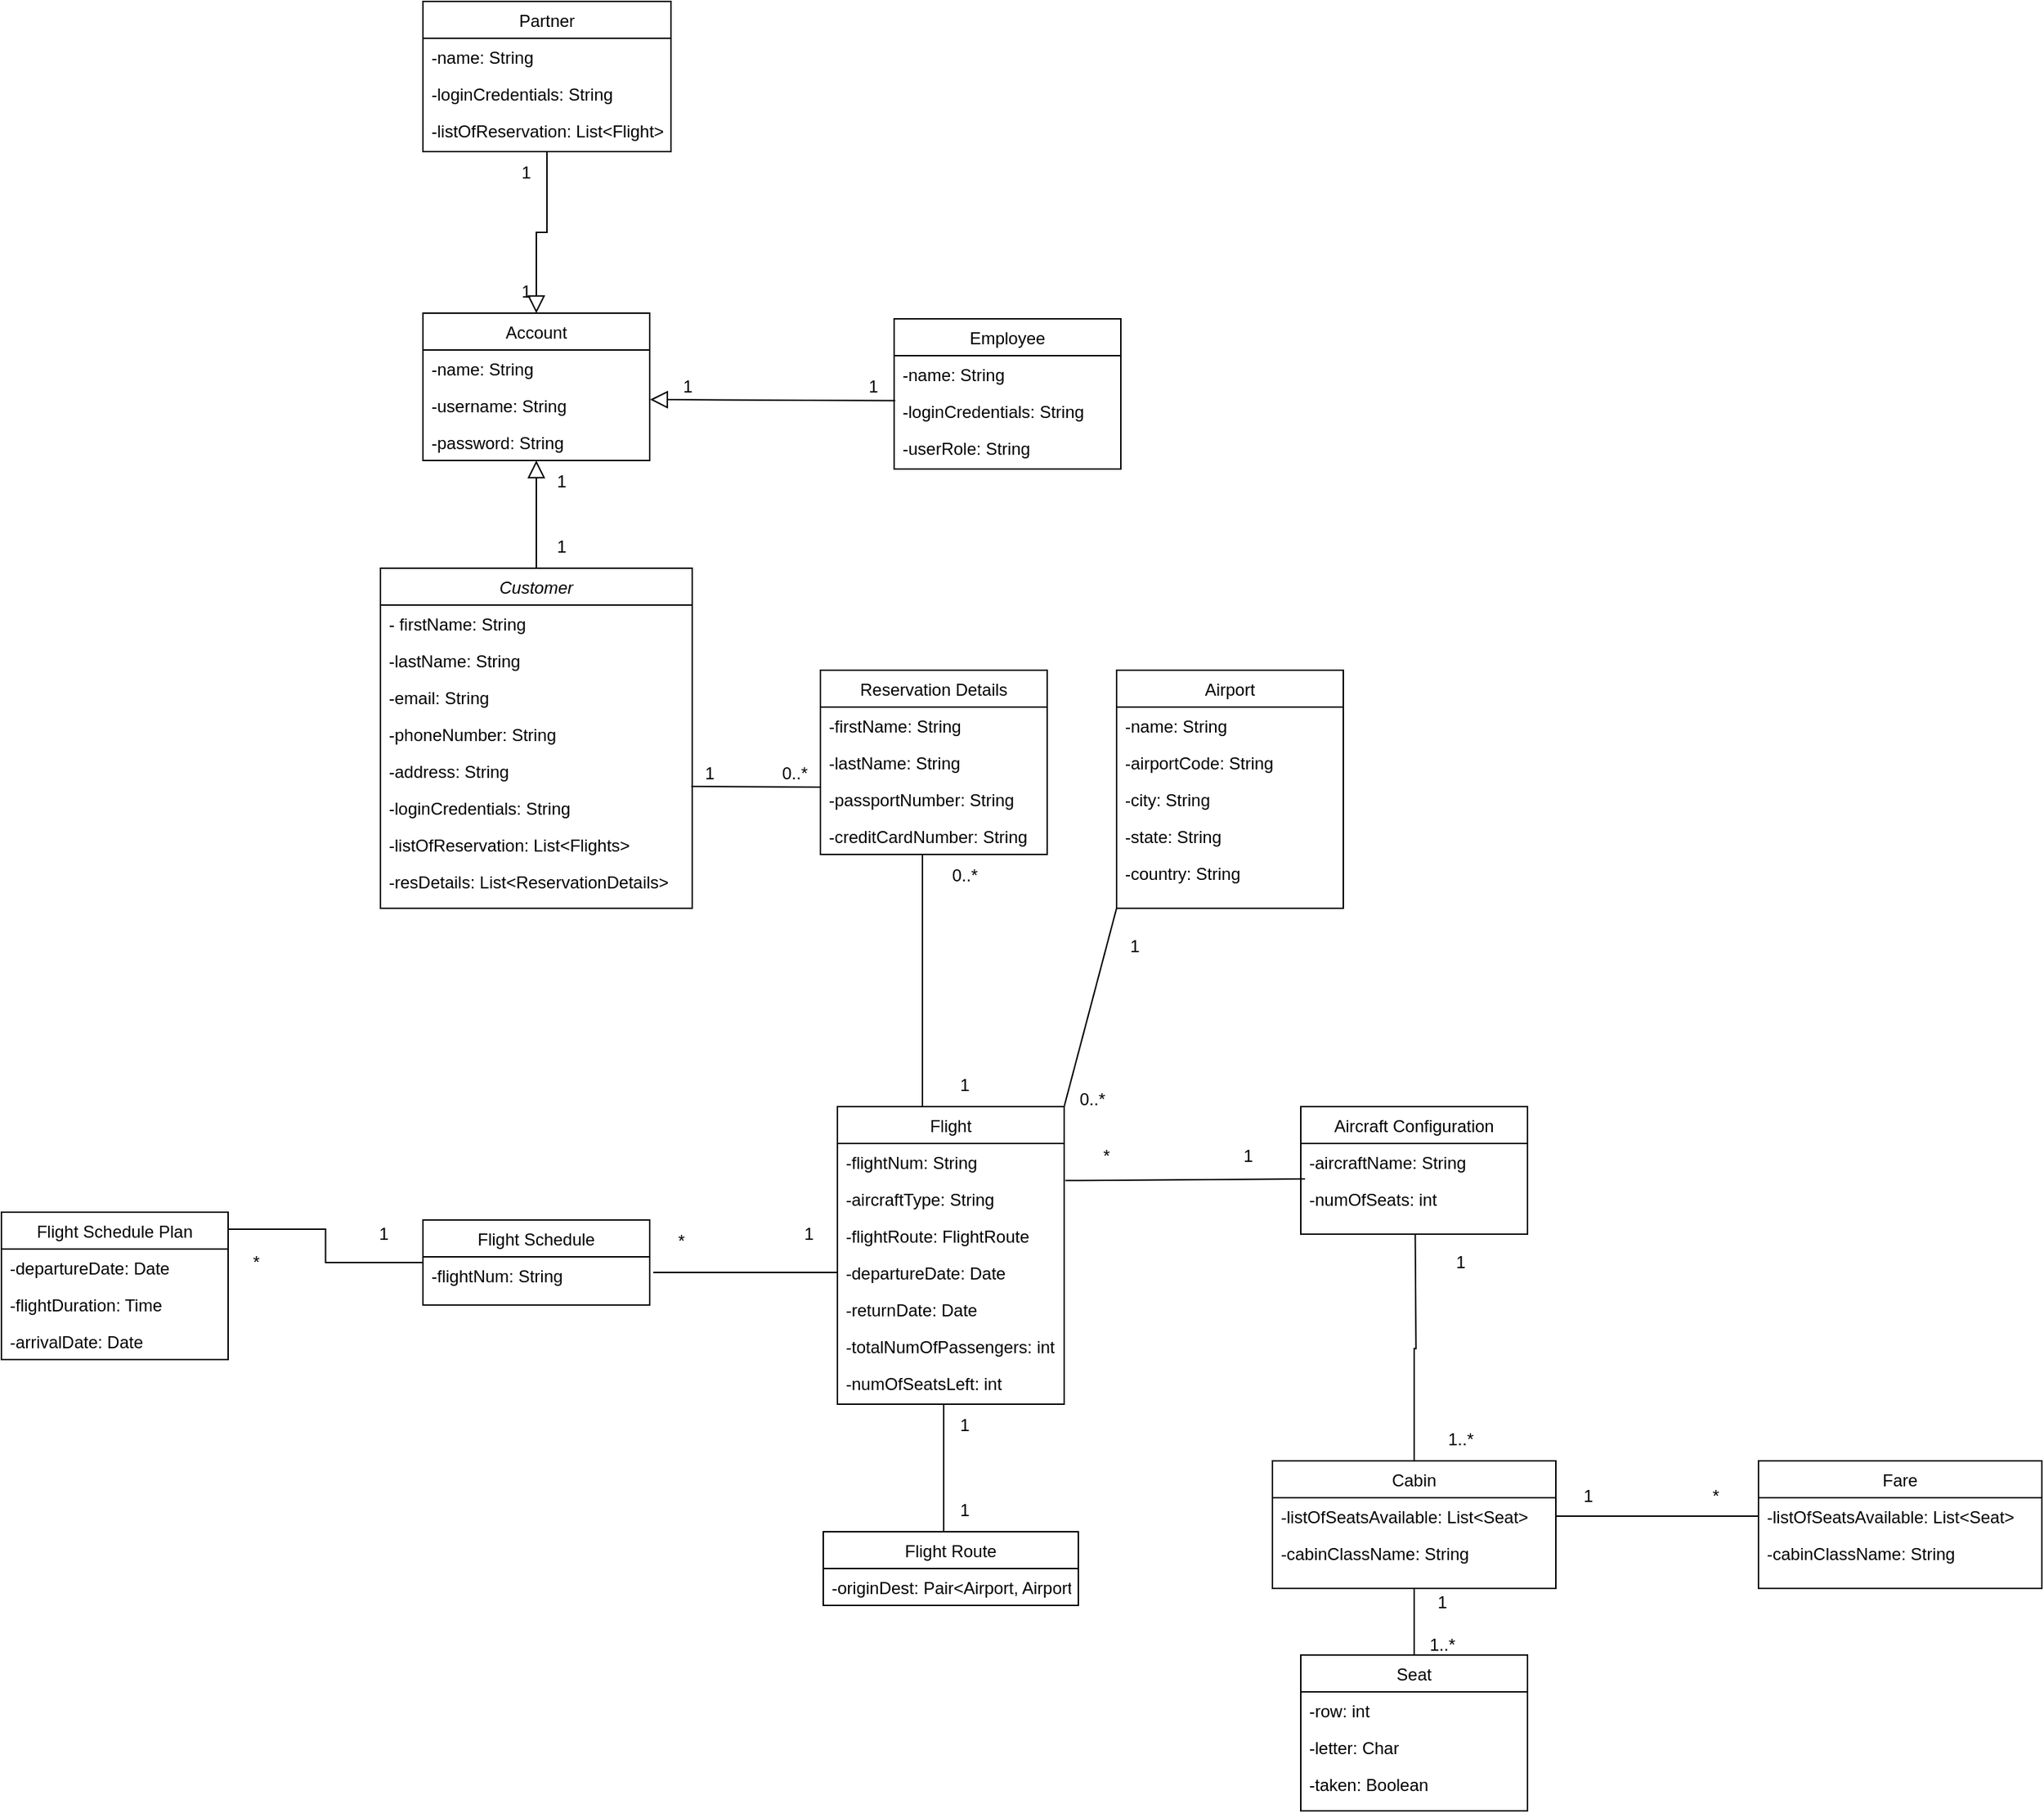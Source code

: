 <mxfile version="22.0.8" type="github">
  <diagram id="C5RBs43oDa-KdzZeNtuy" name="Page-1">
    <mxGraphModel dx="2312" dy="2064" grid="1" gridSize="10" guides="1" tooltips="1" connect="1" arrows="1" fold="1" page="1" pageScale="1" pageWidth="827" pageHeight="1169" math="0" shadow="0">
      <root>
        <mxCell id="WIyWlLk6GJQsqaUBKTNV-0" />
        <mxCell id="WIyWlLk6GJQsqaUBKTNV-1" parent="WIyWlLk6GJQsqaUBKTNV-0" />
        <mxCell id="0N_LeVZSWV3AMLVlqRJy-85" value="Customer&#xa;" style="swimlane;fontStyle=2;align=center;verticalAlign=top;childLayout=stackLayout;horizontal=1;startSize=26;horizontalStack=0;resizeParent=1;resizeLast=0;collapsible=1;marginBottom=0;rounded=0;shadow=0;strokeWidth=1;" vertex="1" parent="WIyWlLk6GJQsqaUBKTNV-1">
          <mxGeometry x="197.5" y="100" width="220" height="240" as="geometry">
            <mxRectangle x="220" y="70" width="160" height="70" as="alternateBounds" />
          </mxGeometry>
        </mxCell>
        <mxCell id="0N_LeVZSWV3AMLVlqRJy-86" value="- firstName: String" style="text;align=left;verticalAlign=top;spacingLeft=4;spacingRight=4;overflow=hidden;rotatable=0;points=[[0,0.5],[1,0.5]];portConstraint=eastwest;" vertex="1" parent="0N_LeVZSWV3AMLVlqRJy-85">
          <mxGeometry y="26" width="220" height="26" as="geometry" />
        </mxCell>
        <mxCell id="0N_LeVZSWV3AMLVlqRJy-87" value="-lastName: String" style="text;align=left;verticalAlign=top;spacingLeft=4;spacingRight=4;overflow=hidden;rotatable=0;points=[[0,0.5],[1,0.5]];portConstraint=eastwest;rounded=0;shadow=0;html=0;" vertex="1" parent="0N_LeVZSWV3AMLVlqRJy-85">
          <mxGeometry y="52" width="220" height="26" as="geometry" />
        </mxCell>
        <mxCell id="0N_LeVZSWV3AMLVlqRJy-88" value="-email: String" style="text;align=left;verticalAlign=top;spacingLeft=4;spacingRight=4;overflow=hidden;rotatable=0;points=[[0,0.5],[1,0.5]];portConstraint=eastwest;rounded=0;shadow=0;html=0;" vertex="1" parent="0N_LeVZSWV3AMLVlqRJy-85">
          <mxGeometry y="78" width="220" height="26" as="geometry" />
        </mxCell>
        <mxCell id="0N_LeVZSWV3AMLVlqRJy-89" value="-phoneNumber: String" style="text;align=left;verticalAlign=top;spacingLeft=4;spacingRight=4;overflow=hidden;rotatable=0;points=[[0,0.5],[1,0.5]];portConstraint=eastwest;rounded=0;shadow=0;html=0;" vertex="1" parent="0N_LeVZSWV3AMLVlqRJy-85">
          <mxGeometry y="104" width="220" height="26" as="geometry" />
        </mxCell>
        <mxCell id="0N_LeVZSWV3AMLVlqRJy-90" value="-address: String" style="text;align=left;verticalAlign=top;spacingLeft=4;spacingRight=4;overflow=hidden;rotatable=0;points=[[0,0.5],[1,0.5]];portConstraint=eastwest;rounded=0;shadow=0;html=0;" vertex="1" parent="0N_LeVZSWV3AMLVlqRJy-85">
          <mxGeometry y="130" width="220" height="26" as="geometry" />
        </mxCell>
        <mxCell id="0N_LeVZSWV3AMLVlqRJy-91" value="-loginCredentials: String" style="text;align=left;verticalAlign=top;spacingLeft=4;spacingRight=4;overflow=hidden;rotatable=0;points=[[0,0.5],[1,0.5]];portConstraint=eastwest;rounded=0;shadow=0;html=0;" vertex="1" parent="0N_LeVZSWV3AMLVlqRJy-85">
          <mxGeometry y="156" width="220" height="26" as="geometry" />
        </mxCell>
        <mxCell id="0N_LeVZSWV3AMLVlqRJy-92" value="-listOfReservation: List&lt;Flights&gt;" style="text;align=left;verticalAlign=top;spacingLeft=4;spacingRight=4;overflow=hidden;rotatable=0;points=[[0,0.5],[1,0.5]];portConstraint=eastwest;rounded=0;shadow=0;html=0;" vertex="1" parent="0N_LeVZSWV3AMLVlqRJy-85">
          <mxGeometry y="182" width="220" height="26" as="geometry" />
        </mxCell>
        <mxCell id="0N_LeVZSWV3AMLVlqRJy-93" value="-resDetails: List&lt;ReservationDetails&gt;" style="text;align=left;verticalAlign=top;spacingLeft=4;spacingRight=4;overflow=hidden;rotatable=0;points=[[0,0.5],[1,0.5]];portConstraint=eastwest;rounded=0;shadow=0;html=0;" vertex="1" parent="0N_LeVZSWV3AMLVlqRJy-85">
          <mxGeometry y="208" width="220" height="26" as="geometry" />
        </mxCell>
        <mxCell id="0N_LeVZSWV3AMLVlqRJy-94" value="Flight" style="swimlane;fontStyle=0;align=center;verticalAlign=top;childLayout=stackLayout;horizontal=1;startSize=26;horizontalStack=0;resizeParent=1;resizeLast=0;collapsible=1;marginBottom=0;rounded=0;shadow=0;strokeWidth=1;" vertex="1" parent="WIyWlLk6GJQsqaUBKTNV-1">
          <mxGeometry x="520" y="480" width="160" height="210" as="geometry">
            <mxRectangle x="130" y="380" width="160" height="26" as="alternateBounds" />
          </mxGeometry>
        </mxCell>
        <mxCell id="0N_LeVZSWV3AMLVlqRJy-95" value="-flightNum: String" style="text;align=left;verticalAlign=top;spacingLeft=4;spacingRight=4;overflow=hidden;rotatable=0;points=[[0,0.5],[1,0.5]];portConstraint=eastwest;" vertex="1" parent="0N_LeVZSWV3AMLVlqRJy-94">
          <mxGeometry y="26" width="160" height="26" as="geometry" />
        </mxCell>
        <mxCell id="0N_LeVZSWV3AMLVlqRJy-96" value="-aircraftType: String" style="text;align=left;verticalAlign=top;spacingLeft=4;spacingRight=4;overflow=hidden;rotatable=0;points=[[0,0.5],[1,0.5]];portConstraint=eastwest;rounded=0;shadow=0;html=0;" vertex="1" parent="0N_LeVZSWV3AMLVlqRJy-94">
          <mxGeometry y="52" width="160" height="26" as="geometry" />
        </mxCell>
        <mxCell id="0N_LeVZSWV3AMLVlqRJy-97" value="-flightRoute: FlightRoute" style="text;align=left;verticalAlign=top;spacingLeft=4;spacingRight=4;overflow=hidden;rotatable=0;points=[[0,0.5],[1,0.5]];portConstraint=eastwest;rounded=0;shadow=0;html=0;" vertex="1" parent="0N_LeVZSWV3AMLVlqRJy-94">
          <mxGeometry y="78" width="160" height="26" as="geometry" />
        </mxCell>
        <mxCell id="0N_LeVZSWV3AMLVlqRJy-98" value="-departureDate: Date" style="text;align=left;verticalAlign=top;spacingLeft=4;spacingRight=4;overflow=hidden;rotatable=0;points=[[0,0.5],[1,0.5]];portConstraint=eastwest;rounded=0;shadow=0;html=0;" vertex="1" parent="0N_LeVZSWV3AMLVlqRJy-94">
          <mxGeometry y="104" width="160" height="26" as="geometry" />
        </mxCell>
        <mxCell id="0N_LeVZSWV3AMLVlqRJy-99" value="-returnDate: Date" style="text;align=left;verticalAlign=top;spacingLeft=4;spacingRight=4;overflow=hidden;rotatable=0;points=[[0,0.5],[1,0.5]];portConstraint=eastwest;rounded=0;shadow=0;html=0;" vertex="1" parent="0N_LeVZSWV3AMLVlqRJy-94">
          <mxGeometry y="130" width="160" height="26" as="geometry" />
        </mxCell>
        <mxCell id="0N_LeVZSWV3AMLVlqRJy-100" value="-totalNumOfPassengers: int" style="text;align=left;verticalAlign=top;spacingLeft=4;spacingRight=4;overflow=hidden;rotatable=0;points=[[0,0.5],[1,0.5]];portConstraint=eastwest;rounded=0;shadow=0;html=0;" vertex="1" parent="0N_LeVZSWV3AMLVlqRJy-94">
          <mxGeometry y="156" width="160" height="26" as="geometry" />
        </mxCell>
        <mxCell id="0N_LeVZSWV3AMLVlqRJy-101" value="-numOfSeatsLeft: int" style="text;align=left;verticalAlign=top;spacingLeft=4;spacingRight=4;overflow=hidden;rotatable=0;points=[[0,0.5],[1,0.5]];portConstraint=eastwest;rounded=0;shadow=0;html=0;" vertex="1" parent="0N_LeVZSWV3AMLVlqRJy-94">
          <mxGeometry y="182" width="160" height="26" as="geometry" />
        </mxCell>
        <mxCell id="0N_LeVZSWV3AMLVlqRJy-102" value="Account" style="swimlane;fontStyle=0;align=center;verticalAlign=top;childLayout=stackLayout;horizontal=1;startSize=26;horizontalStack=0;resizeParent=1;resizeLast=0;collapsible=1;marginBottom=0;rounded=0;shadow=0;strokeWidth=1;" vertex="1" parent="WIyWlLk6GJQsqaUBKTNV-1">
          <mxGeometry x="227.5" y="-80" width="160" height="104" as="geometry">
            <mxRectangle x="340" y="380" width="170" height="26" as="alternateBounds" />
          </mxGeometry>
        </mxCell>
        <mxCell id="0N_LeVZSWV3AMLVlqRJy-103" value="-name: String" style="text;align=left;verticalAlign=top;spacingLeft=4;spacingRight=4;overflow=hidden;rotatable=0;points=[[0,0.5],[1,0.5]];portConstraint=eastwest;" vertex="1" parent="0N_LeVZSWV3AMLVlqRJy-102">
          <mxGeometry y="26" width="160" height="26" as="geometry" />
        </mxCell>
        <mxCell id="0N_LeVZSWV3AMLVlqRJy-104" value="-username: String" style="text;align=left;verticalAlign=top;spacingLeft=4;spacingRight=4;overflow=hidden;rotatable=0;points=[[0,0.5],[1,0.5]];portConstraint=eastwest;" vertex="1" parent="0N_LeVZSWV3AMLVlqRJy-102">
          <mxGeometry y="52" width="160" height="26" as="geometry" />
        </mxCell>
        <mxCell id="0N_LeVZSWV3AMLVlqRJy-105" value="-password: String" style="text;align=left;verticalAlign=top;spacingLeft=4;spacingRight=4;overflow=hidden;rotatable=0;points=[[0,0.5],[1,0.5]];portConstraint=eastwest;" vertex="1" parent="0N_LeVZSWV3AMLVlqRJy-102">
          <mxGeometry y="78" width="160" height="26" as="geometry" />
        </mxCell>
        <mxCell id="0N_LeVZSWV3AMLVlqRJy-106" value="" style="endArrow=block;endSize=10;endFill=0;shadow=0;strokeWidth=1;rounded=0;edgeStyle=elbowEdgeStyle;elbow=vertical;exitX=0.5;exitY=0;exitDx=0;exitDy=0;entryX=0.5;entryY=1;entryDx=0;entryDy=0;" edge="1" parent="WIyWlLk6GJQsqaUBKTNV-1" source="0N_LeVZSWV3AMLVlqRJy-85" target="0N_LeVZSWV3AMLVlqRJy-102">
          <mxGeometry width="160" relative="1" as="geometry">
            <mxPoint x="210" y="373" as="sourcePoint" />
            <mxPoint x="350" y="20" as="targetPoint" />
          </mxGeometry>
        </mxCell>
        <mxCell id="0N_LeVZSWV3AMLVlqRJy-107" value="Reservation Details" style="swimlane;fontStyle=0;align=center;verticalAlign=top;childLayout=stackLayout;horizontal=1;startSize=26;horizontalStack=0;resizeParent=1;resizeLast=0;collapsible=1;marginBottom=0;rounded=0;shadow=0;strokeWidth=1;" vertex="1" parent="WIyWlLk6GJQsqaUBKTNV-1">
          <mxGeometry x="508" y="172" width="160" height="130" as="geometry">
            <mxRectangle x="550" y="140" width="160" height="26" as="alternateBounds" />
          </mxGeometry>
        </mxCell>
        <mxCell id="0N_LeVZSWV3AMLVlqRJy-108" value="-firstName: String" style="text;align=left;verticalAlign=top;spacingLeft=4;spacingRight=4;overflow=hidden;rotatable=0;points=[[0,0.5],[1,0.5]];portConstraint=eastwest;" vertex="1" parent="0N_LeVZSWV3AMLVlqRJy-107">
          <mxGeometry y="26" width="160" height="26" as="geometry" />
        </mxCell>
        <mxCell id="0N_LeVZSWV3AMLVlqRJy-109" value="-lastName: String" style="text;align=left;verticalAlign=top;spacingLeft=4;spacingRight=4;overflow=hidden;rotatable=0;points=[[0,0.5],[1,0.5]];portConstraint=eastwest;rounded=0;shadow=0;html=0;" vertex="1" parent="0N_LeVZSWV3AMLVlqRJy-107">
          <mxGeometry y="52" width="160" height="26" as="geometry" />
        </mxCell>
        <mxCell id="0N_LeVZSWV3AMLVlqRJy-110" value="-passportNumber: String" style="text;align=left;verticalAlign=top;spacingLeft=4;spacingRight=4;overflow=hidden;rotatable=0;points=[[0,0.5],[1,0.5]];portConstraint=eastwest;rounded=0;shadow=0;html=0;" vertex="1" parent="0N_LeVZSWV3AMLVlqRJy-107">
          <mxGeometry y="78" width="160" height="26" as="geometry" />
        </mxCell>
        <mxCell id="0N_LeVZSWV3AMLVlqRJy-111" value="-creditCardNumber: String" style="text;align=left;verticalAlign=top;spacingLeft=4;spacingRight=4;overflow=hidden;rotatable=0;points=[[0,0.5],[1,0.5]];portConstraint=eastwest;rounded=0;shadow=0;html=0;" vertex="1" parent="0N_LeVZSWV3AMLVlqRJy-107">
          <mxGeometry y="104" width="160" height="26" as="geometry" />
        </mxCell>
        <mxCell id="0N_LeVZSWV3AMLVlqRJy-112" value="1" style="text;html=1;align=center;verticalAlign=middle;resizable=0;points=[];autosize=1;strokeColor=none;fillColor=none;" vertex="1" parent="WIyWlLk6GJQsqaUBKTNV-1">
          <mxGeometry x="310" y="70" width="30" height="30" as="geometry" />
        </mxCell>
        <mxCell id="0N_LeVZSWV3AMLVlqRJy-113" value="1" style="text;html=1;align=center;verticalAlign=middle;resizable=0;points=[];autosize=1;strokeColor=none;fillColor=none;" vertex="1" parent="WIyWlLk6GJQsqaUBKTNV-1">
          <mxGeometry x="310" y="24" width="30" height="30" as="geometry" />
        </mxCell>
        <mxCell id="0N_LeVZSWV3AMLVlqRJy-114" value="0..*" style="text;html=1;strokeColor=none;fillColor=none;align=center;verticalAlign=middle;whiteSpace=wrap;rounded=0;" vertex="1" parent="WIyWlLk6GJQsqaUBKTNV-1">
          <mxGeometry x="580" y="302" width="60" height="30" as="geometry" />
        </mxCell>
        <mxCell id="0N_LeVZSWV3AMLVlqRJy-115" value="1" style="text;html=1;strokeColor=none;fillColor=none;align=center;verticalAlign=middle;whiteSpace=wrap;rounded=0;" vertex="1" parent="WIyWlLk6GJQsqaUBKTNV-1">
          <mxGeometry x="580" y="450" width="60" height="30" as="geometry" />
        </mxCell>
        <mxCell id="0N_LeVZSWV3AMLVlqRJy-116" value="1" style="text;html=1;strokeColor=none;fillColor=none;align=center;verticalAlign=middle;whiteSpace=wrap;rounded=0;" vertex="1" parent="WIyWlLk6GJQsqaUBKTNV-1">
          <mxGeometry x="470" y="554.5" width="60" height="30" as="geometry" />
        </mxCell>
        <mxCell id="0N_LeVZSWV3AMLVlqRJy-117" value="*" style="text;html=1;strokeColor=none;fillColor=none;align=center;verticalAlign=middle;whiteSpace=wrap;rounded=0;" vertex="1" parent="WIyWlLk6GJQsqaUBKTNV-1">
          <mxGeometry x="380" y="560" width="60" height="30" as="geometry" />
        </mxCell>
        <mxCell id="0N_LeVZSWV3AMLVlqRJy-118" value="1" style="text;html=1;strokeColor=none;fillColor=none;align=center;verticalAlign=middle;whiteSpace=wrap;rounded=0;" vertex="1" parent="WIyWlLk6GJQsqaUBKTNV-1">
          <mxGeometry x="400" y="230" width="60" height="30" as="geometry" />
        </mxCell>
        <mxCell id="0N_LeVZSWV3AMLVlqRJy-119" value="0..*" style="text;html=1;strokeColor=none;fillColor=none;align=center;verticalAlign=middle;whiteSpace=wrap;rounded=0;" vertex="1" parent="WIyWlLk6GJQsqaUBKTNV-1">
          <mxGeometry x="460" y="230" width="60" height="30" as="geometry" />
        </mxCell>
        <mxCell id="0N_LeVZSWV3AMLVlqRJy-120" value="Cabin" style="swimlane;fontStyle=0;align=center;verticalAlign=top;childLayout=stackLayout;horizontal=1;startSize=26;horizontalStack=0;resizeParent=1;resizeLast=0;collapsible=1;marginBottom=0;rounded=0;shadow=0;strokeWidth=1;" vertex="1" parent="WIyWlLk6GJQsqaUBKTNV-1">
          <mxGeometry x="827" y="730" width="200" height="90" as="geometry">
            <mxRectangle x="130" y="380" width="160" height="26" as="alternateBounds" />
          </mxGeometry>
        </mxCell>
        <mxCell id="0N_LeVZSWV3AMLVlqRJy-121" value="-listOfSeatsAvailable: List&lt;Seat&gt;" style="text;align=left;verticalAlign=top;spacingLeft=4;spacingRight=4;overflow=hidden;rotatable=0;points=[[0,0.5],[1,0.5]];portConstraint=eastwest;" vertex="1" parent="0N_LeVZSWV3AMLVlqRJy-120">
          <mxGeometry y="26" width="200" height="26" as="geometry" />
        </mxCell>
        <mxCell id="0N_LeVZSWV3AMLVlqRJy-122" value="-cabinClassName: String" style="text;align=left;verticalAlign=top;spacingLeft=4;spacingRight=4;overflow=hidden;rotatable=0;points=[[0,0.5],[1,0.5]];portConstraint=eastwest;rounded=0;shadow=0;html=0;" vertex="1" parent="0N_LeVZSWV3AMLVlqRJy-120">
          <mxGeometry y="52" width="200" height="26" as="geometry" />
        </mxCell>
        <mxCell id="0N_LeVZSWV3AMLVlqRJy-123" value="1" style="text;html=1;strokeColor=none;fillColor=none;align=center;verticalAlign=middle;whiteSpace=wrap;rounded=0;" vertex="1" parent="WIyWlLk6GJQsqaUBKTNV-1">
          <mxGeometry x="930" y="575" width="60" height="30" as="geometry" />
        </mxCell>
        <mxCell id="0N_LeVZSWV3AMLVlqRJy-124" value="1..*" style="text;html=1;strokeColor=none;fillColor=none;align=center;verticalAlign=middle;whiteSpace=wrap;rounded=0;" vertex="1" parent="WIyWlLk6GJQsqaUBKTNV-1">
          <mxGeometry x="930" y="700" width="60" height="30" as="geometry" />
        </mxCell>
        <mxCell id="0N_LeVZSWV3AMLVlqRJy-125" value="Seat" style="swimlane;fontStyle=0;align=center;verticalAlign=top;childLayout=stackLayout;horizontal=1;startSize=26;horizontalStack=0;resizeParent=1;resizeLast=0;collapsible=1;marginBottom=0;rounded=0;shadow=0;strokeWidth=1;" vertex="1" parent="WIyWlLk6GJQsqaUBKTNV-1">
          <mxGeometry x="847" y="867" width="160" height="110" as="geometry">
            <mxRectangle x="130" y="380" width="160" height="26" as="alternateBounds" />
          </mxGeometry>
        </mxCell>
        <mxCell id="0N_LeVZSWV3AMLVlqRJy-126" value="-row: int" style="text;align=left;verticalAlign=top;spacingLeft=4;spacingRight=4;overflow=hidden;rotatable=0;points=[[0,0.5],[1,0.5]];portConstraint=eastwest;" vertex="1" parent="0N_LeVZSWV3AMLVlqRJy-125">
          <mxGeometry y="26" width="160" height="26" as="geometry" />
        </mxCell>
        <mxCell id="0N_LeVZSWV3AMLVlqRJy-127" value="-letter: Char" style="text;align=left;verticalAlign=top;spacingLeft=4;spacingRight=4;overflow=hidden;rotatable=0;points=[[0,0.5],[1,0.5]];portConstraint=eastwest;rounded=0;shadow=0;html=0;" vertex="1" parent="0N_LeVZSWV3AMLVlqRJy-125">
          <mxGeometry y="52" width="160" height="26" as="geometry" />
        </mxCell>
        <mxCell id="0N_LeVZSWV3AMLVlqRJy-128" value="-taken: Boolean" style="text;align=left;verticalAlign=top;spacingLeft=4;spacingRight=4;overflow=hidden;rotatable=0;points=[[0,0.5],[1,0.5]];portConstraint=eastwest;rounded=0;shadow=0;html=0;" vertex="1" parent="0N_LeVZSWV3AMLVlqRJy-125">
          <mxGeometry y="78" width="160" height="24" as="geometry" />
        </mxCell>
        <mxCell id="0N_LeVZSWV3AMLVlqRJy-129" value="1" style="text;html=1;strokeColor=none;fillColor=none;align=center;verticalAlign=middle;whiteSpace=wrap;rounded=0;" vertex="1" parent="WIyWlLk6GJQsqaUBKTNV-1">
          <mxGeometry x="917" y="815" width="60" height="30" as="geometry" />
        </mxCell>
        <mxCell id="0N_LeVZSWV3AMLVlqRJy-130" value="1..*" style="text;html=1;strokeColor=none;fillColor=none;align=center;verticalAlign=middle;whiteSpace=wrap;rounded=0;" vertex="1" parent="WIyWlLk6GJQsqaUBKTNV-1">
          <mxGeometry x="917" y="845" width="60" height="30" as="geometry" />
        </mxCell>
        <mxCell id="0N_LeVZSWV3AMLVlqRJy-131" value="Flight Route" style="swimlane;fontStyle=0;align=center;verticalAlign=top;childLayout=stackLayout;horizontal=1;startSize=26;horizontalStack=0;resizeParent=1;resizeLast=0;collapsible=1;marginBottom=0;rounded=0;shadow=0;strokeWidth=1;" vertex="1" parent="WIyWlLk6GJQsqaUBKTNV-1">
          <mxGeometry x="510" y="780" width="180" height="52" as="geometry">
            <mxRectangle x="550" y="140" width="160" height="26" as="alternateBounds" />
          </mxGeometry>
        </mxCell>
        <mxCell id="0N_LeVZSWV3AMLVlqRJy-132" value="-originDest: Pair&lt;Airport, Airport&gt;" style="text;align=left;verticalAlign=top;spacingLeft=4;spacingRight=4;overflow=hidden;rotatable=0;points=[[0,0.5],[1,0.5]];portConstraint=eastwest;" vertex="1" parent="0N_LeVZSWV3AMLVlqRJy-131">
          <mxGeometry y="26" width="180" height="26" as="geometry" />
        </mxCell>
        <mxCell id="0N_LeVZSWV3AMLVlqRJy-133" value="1" style="text;html=1;strokeColor=none;fillColor=none;align=center;verticalAlign=middle;whiteSpace=wrap;rounded=0;" vertex="1" parent="WIyWlLk6GJQsqaUBKTNV-1">
          <mxGeometry x="580" y="690" width="60" height="30" as="geometry" />
        </mxCell>
        <mxCell id="0N_LeVZSWV3AMLVlqRJy-134" value="1" style="text;html=1;strokeColor=none;fillColor=none;align=center;verticalAlign=middle;whiteSpace=wrap;rounded=0;" vertex="1" parent="WIyWlLk6GJQsqaUBKTNV-1">
          <mxGeometry x="580" y="750" width="60" height="30" as="geometry" />
        </mxCell>
        <mxCell id="0N_LeVZSWV3AMLVlqRJy-135" value="" style="endArrow=none;html=1;rounded=0;exitX=0.997;exitY=0.925;exitDx=0;exitDy=0;exitPerimeter=0;entryX=0;entryY=0.173;entryDx=0;entryDy=0;entryPerimeter=0;" edge="1" parent="WIyWlLk6GJQsqaUBKTNV-1" source="0N_LeVZSWV3AMLVlqRJy-90" target="0N_LeVZSWV3AMLVlqRJy-110">
          <mxGeometry width="50" height="50" relative="1" as="geometry">
            <mxPoint x="430" y="310" as="sourcePoint" />
            <mxPoint x="480" y="260" as="targetPoint" />
          </mxGeometry>
        </mxCell>
        <mxCell id="0N_LeVZSWV3AMLVlqRJy-136" value="" style="endArrow=none;html=1;rounded=0;entryX=0;entryY=0;entryDx=0;entryDy=0;exitX=0;exitY=1;exitDx=0;exitDy=0;" edge="1" parent="WIyWlLk6GJQsqaUBKTNV-1" source="0N_LeVZSWV3AMLVlqRJy-115" target="0N_LeVZSWV3AMLVlqRJy-114">
          <mxGeometry width="50" height="50" relative="1" as="geometry">
            <mxPoint x="550" y="440" as="sourcePoint" />
            <mxPoint x="600" y="390" as="targetPoint" />
          </mxGeometry>
        </mxCell>
        <mxCell id="0N_LeVZSWV3AMLVlqRJy-137" value="" style="endArrow=none;html=1;rounded=0;entryX=0;entryY=0.5;entryDx=0;entryDy=0;" edge="1" parent="WIyWlLk6GJQsqaUBKTNV-1" target="0N_LeVZSWV3AMLVlqRJy-98">
          <mxGeometry width="50" height="50" relative="1" as="geometry">
            <mxPoint x="390" y="597" as="sourcePoint" />
            <mxPoint x="300.72" y="594.016" as="targetPoint" />
          </mxGeometry>
        </mxCell>
        <mxCell id="0N_LeVZSWV3AMLVlqRJy-138" value="" style="endArrow=block;endSize=10;endFill=0;shadow=0;strokeWidth=1;rounded=0;edgeStyle=elbowEdgeStyle;elbow=vertical;exitX=0.005;exitY=0.219;exitDx=0;exitDy=0;exitPerimeter=0;entryX=1.002;entryY=0.33;entryDx=0;entryDy=0;entryPerimeter=0;" edge="1" parent="WIyWlLk6GJQsqaUBKTNV-1" source="0N_LeVZSWV3AMLVlqRJy-141" target="0N_LeVZSWV3AMLVlqRJy-104">
          <mxGeometry width="160" relative="1" as="geometry">
            <mxPoint x="557" y="-17" as="sourcePoint" />
            <mxPoint x="400" y="-20" as="targetPoint" />
          </mxGeometry>
        </mxCell>
        <mxCell id="0N_LeVZSWV3AMLVlqRJy-139" value="Employee" style="swimlane;fontStyle=0;align=center;verticalAlign=top;childLayout=stackLayout;horizontal=1;startSize=26;horizontalStack=0;resizeParent=1;resizeLast=0;collapsible=1;marginBottom=0;rounded=0;shadow=0;strokeWidth=1;" vertex="1" parent="WIyWlLk6GJQsqaUBKTNV-1">
          <mxGeometry x="560" y="-76" width="160" height="106" as="geometry">
            <mxRectangle x="550" y="140" width="160" height="26" as="alternateBounds" />
          </mxGeometry>
        </mxCell>
        <mxCell id="0N_LeVZSWV3AMLVlqRJy-140" value="-name: String" style="text;align=left;verticalAlign=top;spacingLeft=4;spacingRight=4;overflow=hidden;rotatable=0;points=[[0,0.5],[1,0.5]];portConstraint=eastwest;" vertex="1" parent="0N_LeVZSWV3AMLVlqRJy-139">
          <mxGeometry y="26" width="160" height="26" as="geometry" />
        </mxCell>
        <mxCell id="0N_LeVZSWV3AMLVlqRJy-141" value="-loginCredentials: String" style="text;align=left;verticalAlign=top;spacingLeft=4;spacingRight=4;overflow=hidden;rotatable=0;points=[[0,0.5],[1,0.5]];portConstraint=eastwest;rounded=0;shadow=0;html=0;" vertex="1" parent="0N_LeVZSWV3AMLVlqRJy-139">
          <mxGeometry y="52" width="160" height="26" as="geometry" />
        </mxCell>
        <mxCell id="0N_LeVZSWV3AMLVlqRJy-142" value="-userRole: String" style="text;align=left;verticalAlign=top;spacingLeft=4;spacingRight=4;overflow=hidden;rotatable=0;points=[[0,0.5],[1,0.5]];portConstraint=eastwest;rounded=0;shadow=0;html=0;" vertex="1" parent="0N_LeVZSWV3AMLVlqRJy-139">
          <mxGeometry y="78" width="160" height="26" as="geometry" />
        </mxCell>
        <mxCell id="0N_LeVZSWV3AMLVlqRJy-143" value="1" style="text;html=1;align=center;verticalAlign=middle;resizable=0;points=[];autosize=1;strokeColor=none;fillColor=none;" vertex="1" parent="WIyWlLk6GJQsqaUBKTNV-1">
          <mxGeometry x="399" y="-43" width="30" height="30" as="geometry" />
        </mxCell>
        <mxCell id="0N_LeVZSWV3AMLVlqRJy-144" value="1" style="text;html=1;align=center;verticalAlign=middle;resizable=0;points=[];autosize=1;strokeColor=none;fillColor=none;" vertex="1" parent="WIyWlLk6GJQsqaUBKTNV-1">
          <mxGeometry x="530" y="-43" width="30" height="30" as="geometry" />
        </mxCell>
        <mxCell id="0N_LeVZSWV3AMLVlqRJy-145" value="" style="endArrow=block;endSize=10;endFill=0;shadow=0;strokeWidth=1;rounded=0;edgeStyle=elbowEdgeStyle;elbow=vertical;exitX=0.5;exitY=1;exitDx=0;exitDy=0;entryX=0.5;entryY=0;entryDx=0;entryDy=0;" edge="1" parent="WIyWlLk6GJQsqaUBKTNV-1" source="0N_LeVZSWV3AMLVlqRJy-146" target="0N_LeVZSWV3AMLVlqRJy-102">
          <mxGeometry width="160" relative="1" as="geometry">
            <mxPoint x="232" y="-241" as="sourcePoint" />
            <mxPoint x="70" y="-243" as="targetPoint" />
          </mxGeometry>
        </mxCell>
        <mxCell id="0N_LeVZSWV3AMLVlqRJy-146" value="Partner" style="swimlane;fontStyle=0;align=center;verticalAlign=top;childLayout=stackLayout;horizontal=1;startSize=26;horizontalStack=0;resizeParent=1;resizeLast=0;collapsible=1;marginBottom=0;rounded=0;shadow=0;strokeWidth=1;" vertex="1" parent="WIyWlLk6GJQsqaUBKTNV-1">
          <mxGeometry x="227.5" y="-300" width="175" height="106" as="geometry">
            <mxRectangle x="550" y="140" width="160" height="26" as="alternateBounds" />
          </mxGeometry>
        </mxCell>
        <mxCell id="0N_LeVZSWV3AMLVlqRJy-147" value="-name: String" style="text;align=left;verticalAlign=top;spacingLeft=4;spacingRight=4;overflow=hidden;rotatable=0;points=[[0,0.5],[1,0.5]];portConstraint=eastwest;" vertex="1" parent="0N_LeVZSWV3AMLVlqRJy-146">
          <mxGeometry y="26" width="175" height="26" as="geometry" />
        </mxCell>
        <mxCell id="0N_LeVZSWV3AMLVlqRJy-148" value="-loginCredentials: String" style="text;align=left;verticalAlign=top;spacingLeft=4;spacingRight=4;overflow=hidden;rotatable=0;points=[[0,0.5],[1,0.5]];portConstraint=eastwest;rounded=0;shadow=0;html=0;" vertex="1" parent="0N_LeVZSWV3AMLVlqRJy-146">
          <mxGeometry y="52" width="175" height="26" as="geometry" />
        </mxCell>
        <mxCell id="0N_LeVZSWV3AMLVlqRJy-149" value="-listOfReservation: List&lt;Flight&gt;" style="text;align=left;verticalAlign=top;spacingLeft=4;spacingRight=4;overflow=hidden;rotatable=0;points=[[0,0.5],[1,0.5]];portConstraint=eastwest;rounded=0;shadow=0;html=0;" vertex="1" parent="0N_LeVZSWV3AMLVlqRJy-146">
          <mxGeometry y="78" width="175" height="26" as="geometry" />
        </mxCell>
        <mxCell id="0N_LeVZSWV3AMLVlqRJy-150" value="1" style="text;html=1;align=center;verticalAlign=middle;resizable=0;points=[];autosize=1;strokeColor=none;fillColor=none;" vertex="1" parent="WIyWlLk6GJQsqaUBKTNV-1">
          <mxGeometry x="285" y="-110" width="30" height="30" as="geometry" />
        </mxCell>
        <mxCell id="0N_LeVZSWV3AMLVlqRJy-151" value="1" style="text;html=1;align=center;verticalAlign=middle;resizable=0;points=[];autosize=1;strokeColor=none;fillColor=none;" vertex="1" parent="WIyWlLk6GJQsqaUBKTNV-1">
          <mxGeometry x="285" y="-194" width="30" height="30" as="geometry" />
        </mxCell>
        <mxCell id="0N_LeVZSWV3AMLVlqRJy-152" value="*" style="text;html=1;strokeColor=none;fillColor=none;align=center;verticalAlign=middle;whiteSpace=wrap;rounded=0;" vertex="1" parent="WIyWlLk6GJQsqaUBKTNV-1">
          <mxGeometry x="680" y="500" width="60" height="30" as="geometry" />
        </mxCell>
        <mxCell id="0N_LeVZSWV3AMLVlqRJy-153" value="1" style="text;html=1;strokeColor=none;fillColor=none;align=center;verticalAlign=middle;whiteSpace=wrap;rounded=0;" vertex="1" parent="WIyWlLk6GJQsqaUBKTNV-1">
          <mxGeometry x="780" y="500" width="60" height="30" as="geometry" />
        </mxCell>
        <mxCell id="0N_LeVZSWV3AMLVlqRJy-154" value="" style="endArrow=none;html=1;rounded=0;entryX=0;entryY=0.5;entryDx=0;entryDy=0;exitX=1.005;exitY=0.006;exitDx=0;exitDy=0;exitPerimeter=0;" edge="1" parent="WIyWlLk6GJQsqaUBKTNV-1" source="0N_LeVZSWV3AMLVlqRJy-96">
          <mxGeometry width="50" height="50" relative="1" as="geometry">
            <mxPoint x="1010" y="430" as="sourcePoint" />
            <mxPoint x="850" y="531" as="targetPoint" />
            <Array as="points" />
          </mxGeometry>
        </mxCell>
        <mxCell id="0N_LeVZSWV3AMLVlqRJy-155" value="" style="endArrow=none;html=1;rounded=0;entryX=0.5;entryY=1;entryDx=0;entryDy=0;exitX=0.5;exitY=0.005;exitDx=0;exitDy=0;exitPerimeter=0;" edge="1" parent="WIyWlLk6GJQsqaUBKTNV-1" source="0N_LeVZSWV3AMLVlqRJy-125" target="0N_LeVZSWV3AMLVlqRJy-120">
          <mxGeometry width="50" height="50" relative="1" as="geometry">
            <mxPoint x="897" y="875" as="sourcePoint" />
            <mxPoint x="947" y="825" as="targetPoint" />
          </mxGeometry>
        </mxCell>
        <mxCell id="0N_LeVZSWV3AMLVlqRJy-156" value="" style="endArrow=none;html=1;rounded=0;entryX=0.25;entryY=0;entryDx=0;entryDy=0;exitX=0.25;exitY=1;exitDx=0;exitDy=0;" edge="1" parent="WIyWlLk6GJQsqaUBKTNV-1" source="0N_LeVZSWV3AMLVlqRJy-134" target="0N_LeVZSWV3AMLVlqRJy-133">
          <mxGeometry width="50" height="50" relative="1" as="geometry">
            <mxPoint x="550" y="760" as="sourcePoint" />
            <mxPoint x="600" y="710" as="targetPoint" />
          </mxGeometry>
        </mxCell>
        <mxCell id="0N_LeVZSWV3AMLVlqRJy-157" value="Airport" style="swimlane;fontStyle=0;align=center;verticalAlign=top;childLayout=stackLayout;horizontal=1;startSize=26;horizontalStack=0;resizeParent=1;resizeLast=0;collapsible=1;marginBottom=0;rounded=0;shadow=0;strokeWidth=1;" vertex="1" parent="WIyWlLk6GJQsqaUBKTNV-1">
          <mxGeometry x="717" y="172" width="160" height="168" as="geometry">
            <mxRectangle x="130" y="380" width="160" height="26" as="alternateBounds" />
          </mxGeometry>
        </mxCell>
        <mxCell id="0N_LeVZSWV3AMLVlqRJy-158" value="-name: String" style="text;align=left;verticalAlign=top;spacingLeft=4;spacingRight=4;overflow=hidden;rotatable=0;points=[[0,0.5],[1,0.5]];portConstraint=eastwest;" vertex="1" parent="0N_LeVZSWV3AMLVlqRJy-157">
          <mxGeometry y="26" width="160" height="26" as="geometry" />
        </mxCell>
        <mxCell id="0N_LeVZSWV3AMLVlqRJy-159" value="-airportCode: String" style="text;align=left;verticalAlign=top;spacingLeft=4;spacingRight=4;overflow=hidden;rotatable=0;points=[[0,0.5],[1,0.5]];portConstraint=eastwest;rounded=0;shadow=0;html=0;" vertex="1" parent="0N_LeVZSWV3AMLVlqRJy-157">
          <mxGeometry y="52" width="160" height="26" as="geometry" />
        </mxCell>
        <mxCell id="0N_LeVZSWV3AMLVlqRJy-160" value="-city: String" style="text;align=left;verticalAlign=top;spacingLeft=4;spacingRight=4;overflow=hidden;rotatable=0;points=[[0,0.5],[1,0.5]];portConstraint=eastwest;rounded=0;shadow=0;html=0;" vertex="1" parent="0N_LeVZSWV3AMLVlqRJy-157">
          <mxGeometry y="78" width="160" height="26" as="geometry" />
        </mxCell>
        <mxCell id="0N_LeVZSWV3AMLVlqRJy-161" value="-state: String" style="text;align=left;verticalAlign=top;spacingLeft=4;spacingRight=4;overflow=hidden;rotatable=0;points=[[0,0.5],[1,0.5]];portConstraint=eastwest;rounded=0;shadow=0;html=0;" vertex="1" parent="0N_LeVZSWV3AMLVlqRJy-157">
          <mxGeometry y="104" width="160" height="26" as="geometry" />
        </mxCell>
        <mxCell id="0N_LeVZSWV3AMLVlqRJy-162" value="-country: String" style="text;align=left;verticalAlign=top;spacingLeft=4;spacingRight=4;overflow=hidden;rotatable=0;points=[[0,0.5],[1,0.5]];portConstraint=eastwest;rounded=0;shadow=0;html=0;" vertex="1" parent="0N_LeVZSWV3AMLVlqRJy-157">
          <mxGeometry y="130" width="160" height="26" as="geometry" />
        </mxCell>
        <mxCell id="0N_LeVZSWV3AMLVlqRJy-163" value="" style="endArrow=none;html=1;rounded=0;entryX=0;entryY=1;entryDx=0;entryDy=0;exitX=1;exitY=0;exitDx=0;exitDy=0;" edge="1" parent="WIyWlLk6GJQsqaUBKTNV-1" source="0N_LeVZSWV3AMLVlqRJy-94" target="0N_LeVZSWV3AMLVlqRJy-157">
          <mxGeometry width="50" height="50" relative="1" as="geometry">
            <mxPoint x="640" y="440" as="sourcePoint" />
            <mxPoint x="715.88" y="356.158" as="targetPoint" />
          </mxGeometry>
        </mxCell>
        <mxCell id="0N_LeVZSWV3AMLVlqRJy-164" value="1" style="text;html=1;strokeColor=none;fillColor=none;align=center;verticalAlign=middle;whiteSpace=wrap;rounded=0;" vertex="1" parent="WIyWlLk6GJQsqaUBKTNV-1">
          <mxGeometry x="700" y="352" width="60" height="30" as="geometry" />
        </mxCell>
        <mxCell id="0N_LeVZSWV3AMLVlqRJy-165" value="0..*" style="text;html=1;strokeColor=none;fillColor=none;align=center;verticalAlign=middle;whiteSpace=wrap;rounded=0;" vertex="1" parent="WIyWlLk6GJQsqaUBKTNV-1">
          <mxGeometry x="670" y="460" width="60" height="30" as="geometry" />
        </mxCell>
        <mxCell id="0N_LeVZSWV3AMLVlqRJy-166" value="Aircraft Configuration" style="swimlane;fontStyle=0;align=center;verticalAlign=top;childLayout=stackLayout;horizontal=1;startSize=26;horizontalStack=0;resizeParent=1;resizeLast=0;collapsible=1;marginBottom=0;rounded=0;shadow=0;strokeWidth=1;" vertex="1" parent="WIyWlLk6GJQsqaUBKTNV-1">
          <mxGeometry x="847" y="480" width="160" height="90" as="geometry">
            <mxRectangle x="550" y="140" width="160" height="26" as="alternateBounds" />
          </mxGeometry>
        </mxCell>
        <mxCell id="0N_LeVZSWV3AMLVlqRJy-167" value="-aircraftName: String" style="text;align=left;verticalAlign=top;spacingLeft=4;spacingRight=4;overflow=hidden;rotatable=0;points=[[0,0.5],[1,0.5]];portConstraint=eastwest;" vertex="1" parent="0N_LeVZSWV3AMLVlqRJy-166">
          <mxGeometry y="26" width="160" height="26" as="geometry" />
        </mxCell>
        <mxCell id="0N_LeVZSWV3AMLVlqRJy-168" value="-numOfSeats: int" style="text;align=left;verticalAlign=top;spacingLeft=4;spacingRight=4;overflow=hidden;rotatable=0;points=[[0,0.5],[1,0.5]];portConstraint=eastwest;rounded=0;shadow=0;html=0;" vertex="1" parent="0N_LeVZSWV3AMLVlqRJy-166">
          <mxGeometry y="52" width="160" height="26" as="geometry" />
        </mxCell>
        <mxCell id="0N_LeVZSWV3AMLVlqRJy-169" style="edgeStyle=orthogonalEdgeStyle;rounded=0;orthogonalLoop=1;jettySize=auto;html=1;entryX=0.486;entryY=1.015;entryDx=0;entryDy=0;entryPerimeter=0;endArrow=none;endFill=0;" edge="1" parent="WIyWlLk6GJQsqaUBKTNV-1" source="0N_LeVZSWV3AMLVlqRJy-120">
          <mxGeometry relative="1" as="geometry">
            <mxPoint x="927.76" y="570.39" as="targetPoint" />
          </mxGeometry>
        </mxCell>
        <mxCell id="0N_LeVZSWV3AMLVlqRJy-170" value="Flight Schedule" style="swimlane;fontStyle=0;align=center;verticalAlign=top;childLayout=stackLayout;horizontal=1;startSize=26;horizontalStack=0;resizeParent=1;resizeLast=0;collapsible=1;marginBottom=0;rounded=0;shadow=0;strokeWidth=1;" vertex="1" parent="WIyWlLk6GJQsqaUBKTNV-1">
          <mxGeometry x="227.5" y="560" width="160" height="60" as="geometry">
            <mxRectangle x="130" y="380" width="160" height="26" as="alternateBounds" />
          </mxGeometry>
        </mxCell>
        <mxCell id="0N_LeVZSWV3AMLVlqRJy-171" value="-flightNum: String" style="text;align=left;verticalAlign=top;spacingLeft=4;spacingRight=4;overflow=hidden;rotatable=0;points=[[0,0.5],[1,0.5]];portConstraint=eastwest;" vertex="1" parent="0N_LeVZSWV3AMLVlqRJy-170">
          <mxGeometry y="26" width="160" height="26" as="geometry" />
        </mxCell>
        <mxCell id="0N_LeVZSWV3AMLVlqRJy-178" value="Flight Schedule Plan" style="swimlane;fontStyle=0;align=center;verticalAlign=top;childLayout=stackLayout;horizontal=1;startSize=26;horizontalStack=0;resizeParent=1;resizeLast=0;collapsible=1;marginBottom=0;rounded=0;shadow=0;strokeWidth=1;" vertex="1" parent="WIyWlLk6GJQsqaUBKTNV-1">
          <mxGeometry x="-70" y="554.5" width="160" height="104" as="geometry">
            <mxRectangle x="130" y="380" width="160" height="26" as="alternateBounds" />
          </mxGeometry>
        </mxCell>
        <mxCell id="0N_LeVZSWV3AMLVlqRJy-179" value="-departureDate: Date" style="text;align=left;verticalAlign=top;spacingLeft=4;spacingRight=4;overflow=hidden;rotatable=0;points=[[0,0.5],[1,0.5]];portConstraint=eastwest;" vertex="1" parent="0N_LeVZSWV3AMLVlqRJy-178">
          <mxGeometry y="26" width="160" height="26" as="geometry" />
        </mxCell>
        <mxCell id="0N_LeVZSWV3AMLVlqRJy-180" value="-flightDuration: Time" style="text;align=left;verticalAlign=top;spacingLeft=4;spacingRight=4;overflow=hidden;rotatable=0;points=[[0,0.5],[1,0.5]];portConstraint=eastwest;rounded=0;shadow=0;html=0;" vertex="1" parent="0N_LeVZSWV3AMLVlqRJy-178">
          <mxGeometry y="52" width="160" height="26" as="geometry" />
        </mxCell>
        <mxCell id="0N_LeVZSWV3AMLVlqRJy-181" value="-arrivalDate: Date" style="text;align=left;verticalAlign=top;spacingLeft=4;spacingRight=4;overflow=hidden;rotatable=0;points=[[0,0.5],[1,0.5]];portConstraint=eastwest;rounded=0;shadow=0;html=0;" vertex="1" parent="0N_LeVZSWV3AMLVlqRJy-178">
          <mxGeometry y="78" width="160" height="26" as="geometry" />
        </mxCell>
        <mxCell id="0N_LeVZSWV3AMLVlqRJy-187" style="edgeStyle=orthogonalEdgeStyle;rounded=0;orthogonalLoop=1;jettySize=auto;html=1;entryX=1.002;entryY=0.115;entryDx=0;entryDy=0;entryPerimeter=0;endArrow=none;endFill=0;" edge="1" parent="WIyWlLk6GJQsqaUBKTNV-1" source="0N_LeVZSWV3AMLVlqRJy-170" target="0N_LeVZSWV3AMLVlqRJy-178">
          <mxGeometry relative="1" as="geometry" />
        </mxCell>
        <mxCell id="0N_LeVZSWV3AMLVlqRJy-188" value="*" style="text;html=1;strokeColor=none;fillColor=none;align=center;verticalAlign=middle;whiteSpace=wrap;rounded=0;" vertex="1" parent="WIyWlLk6GJQsqaUBKTNV-1">
          <mxGeometry x="80" y="575" width="60" height="30" as="geometry" />
        </mxCell>
        <mxCell id="0N_LeVZSWV3AMLVlqRJy-189" value="1" style="text;html=1;strokeColor=none;fillColor=none;align=center;verticalAlign=middle;whiteSpace=wrap;rounded=0;" vertex="1" parent="WIyWlLk6GJQsqaUBKTNV-1">
          <mxGeometry x="170" y="555" width="60" height="30" as="geometry" />
        </mxCell>
        <mxCell id="0N_LeVZSWV3AMLVlqRJy-193" value="Fare" style="swimlane;fontStyle=0;align=center;verticalAlign=top;childLayout=stackLayout;horizontal=1;startSize=26;horizontalStack=0;resizeParent=1;resizeLast=0;collapsible=1;marginBottom=0;rounded=0;shadow=0;strokeWidth=1;" vertex="1" parent="WIyWlLk6GJQsqaUBKTNV-1">
          <mxGeometry x="1170" y="730" width="200" height="90" as="geometry">
            <mxRectangle x="130" y="380" width="160" height="26" as="alternateBounds" />
          </mxGeometry>
        </mxCell>
        <mxCell id="0N_LeVZSWV3AMLVlqRJy-194" value="-listOfSeatsAvailable: List&lt;Seat&gt;" style="text;align=left;verticalAlign=top;spacingLeft=4;spacingRight=4;overflow=hidden;rotatable=0;points=[[0,0.5],[1,0.5]];portConstraint=eastwest;" vertex="1" parent="0N_LeVZSWV3AMLVlqRJy-193">
          <mxGeometry y="26" width="200" height="26" as="geometry" />
        </mxCell>
        <mxCell id="0N_LeVZSWV3AMLVlqRJy-195" value="-cabinClassName: String" style="text;align=left;verticalAlign=top;spacingLeft=4;spacingRight=4;overflow=hidden;rotatable=0;points=[[0,0.5],[1,0.5]];portConstraint=eastwest;rounded=0;shadow=0;html=0;" vertex="1" parent="0N_LeVZSWV3AMLVlqRJy-193">
          <mxGeometry y="52" width="200" height="26" as="geometry" />
        </mxCell>
        <mxCell id="0N_LeVZSWV3AMLVlqRJy-196" style="edgeStyle=orthogonalEdgeStyle;rounded=0;orthogonalLoop=1;jettySize=auto;html=1;entryX=0;entryY=0.5;entryDx=0;entryDy=0;endArrow=none;endFill=0;" edge="1" parent="WIyWlLk6GJQsqaUBKTNV-1" source="0N_LeVZSWV3AMLVlqRJy-121" target="0N_LeVZSWV3AMLVlqRJy-194">
          <mxGeometry relative="1" as="geometry" />
        </mxCell>
        <mxCell id="0N_LeVZSWV3AMLVlqRJy-197" value="1" style="text;html=1;strokeColor=none;fillColor=none;align=center;verticalAlign=middle;whiteSpace=wrap;rounded=0;" vertex="1" parent="WIyWlLk6GJQsqaUBKTNV-1">
          <mxGeometry x="1020" y="740" width="60" height="30" as="geometry" />
        </mxCell>
        <mxCell id="0N_LeVZSWV3AMLVlqRJy-199" value="*" style="text;html=1;strokeColor=none;fillColor=none;align=center;verticalAlign=middle;whiteSpace=wrap;rounded=0;" vertex="1" parent="WIyWlLk6GJQsqaUBKTNV-1">
          <mxGeometry x="1110" y="740" width="60" height="30" as="geometry" />
        </mxCell>
      </root>
    </mxGraphModel>
  </diagram>
</mxfile>
